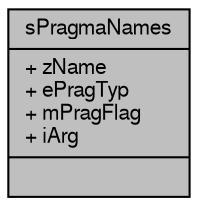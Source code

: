 digraph "sPragmaNames"
{
  edge [fontname="FreeSans",fontsize="10",labelfontname="FreeSans",labelfontsize="10"];
  node [fontname="FreeSans",fontsize="10",shape=record];
  Node1 [label="{sPragmaNames\n|+ zName\l+ ePragTyp\l+ mPragFlag\l+ iArg\l|}",height=0.2,width=0.4,color="black", fillcolor="grey75", style="filled", fontcolor="black"];
}
